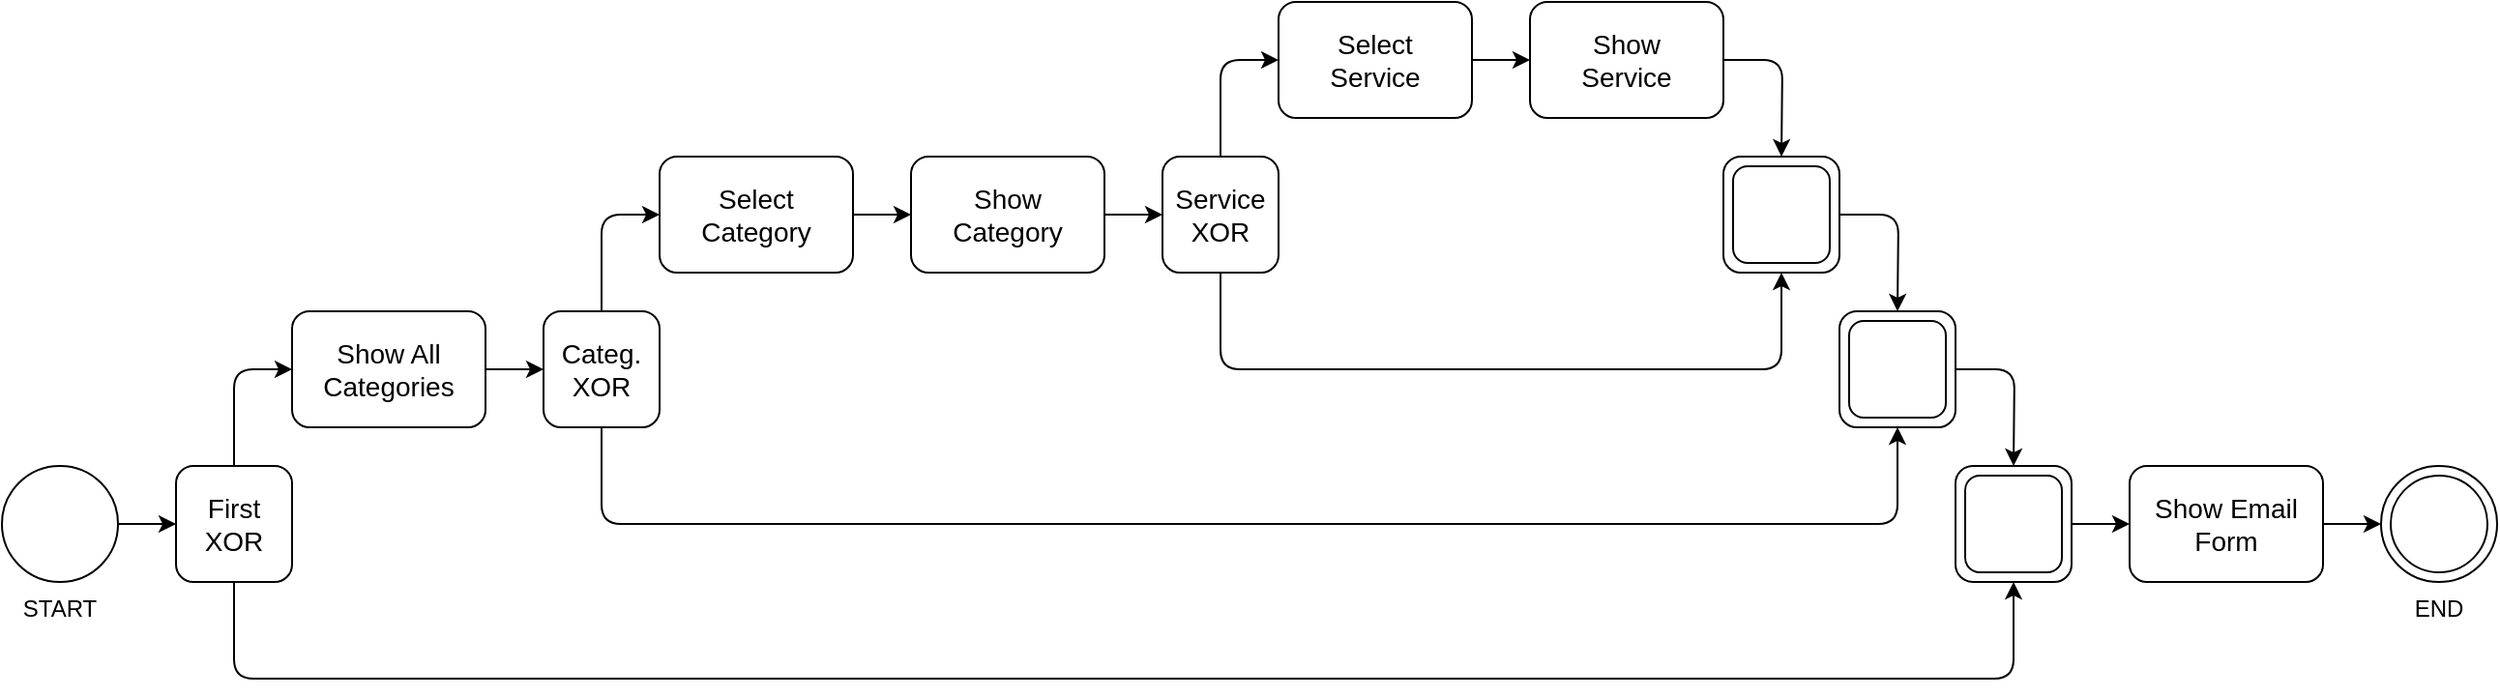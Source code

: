 <mxfile version="14.6.13" type="device" pages="2"><diagram id="e-BvrgU7zncoKkRu1AB2" name="Page-1"><mxGraphModel dx="1301" dy="133" grid="1" gridSize="10" guides="1" tooltips="1" connect="1" arrows="1" fold="1" page="1" pageScale="1" pageWidth="1169" pageHeight="827" math="0" shadow="0"><root><mxCell id="0"/><mxCell id="1" parent="0"/><mxCell id="pPDof0QaHVfp7VhjkbVf-1" style="edgeStyle=orthogonalEdgeStyle;rounded=1;orthogonalLoop=1;jettySize=auto;html=1;exitX=1;exitY=0.5;exitDx=0;exitDy=0;entryX=0;entryY=0.5;entryDx=0;entryDy=0;" edge="1" parent="1" source="pPDof0QaHVfp7VhjkbVf-2" target="pPDof0QaHVfp7VhjkbVf-5"><mxGeometry relative="1" as="geometry"/></mxCell><mxCell id="pPDof0QaHVfp7VhjkbVf-2" value="START" style="ellipse;whiteSpace=wrap;html=1;aspect=fixed;labelPosition=center;verticalLabelPosition=bottom;align=center;verticalAlign=top;" vertex="1" parent="1"><mxGeometry y="1090" width="60" height="60" as="geometry"/></mxCell><mxCell id="pPDof0QaHVfp7VhjkbVf-3" style="edgeStyle=orthogonalEdgeStyle;rounded=1;orthogonalLoop=1;jettySize=auto;html=1;exitX=0.5;exitY=0;exitDx=0;exitDy=0;entryX=0;entryY=0.5;entryDx=0;entryDy=0;" edge="1" parent="1" source="pPDof0QaHVfp7VhjkbVf-5" target="pPDof0QaHVfp7VhjkbVf-13"><mxGeometry relative="1" as="geometry"/></mxCell><mxCell id="pPDof0QaHVfp7VhjkbVf-4" style="edgeStyle=orthogonalEdgeStyle;rounded=1;orthogonalLoop=1;jettySize=auto;html=1;exitX=0.5;exitY=1;exitDx=0;exitDy=0;entryX=0.5;entryY=1;entryDx=0;entryDy=0;" edge="1" parent="1" source="pPDof0QaHVfp7VhjkbVf-5" target="pPDof0QaHVfp7VhjkbVf-7"><mxGeometry relative="1" as="geometry"><Array as="points"><mxPoint x="120" y="1200"/><mxPoint x="1040" y="1200"/></Array></mxGeometry></mxCell><mxCell id="pPDof0QaHVfp7VhjkbVf-5" value="First&lt;br&gt;XOR" style="rounded=1;whiteSpace=wrap;html=1;fontSize=14;" vertex="1" parent="1"><mxGeometry x="90" y="1090" width="60" height="60" as="geometry"/></mxCell><mxCell id="pPDof0QaHVfp7VhjkbVf-6" value="" style="group" vertex="1" connectable="0" parent="1"><mxGeometry x="1010" y="1090" width="60" height="60" as="geometry"/></mxCell><mxCell id="pPDof0QaHVfp7VhjkbVf-7" value="" style="rounded=1;whiteSpace=wrap;double=1;html=1;fontSize=14;" vertex="1" parent="pPDof0QaHVfp7VhjkbVf-6"><mxGeometry width="60" height="60" as="geometry"/></mxCell><mxCell id="pPDof0QaHVfp7VhjkbVf-8" value="" style="rounded=1;whiteSpace=wrap;double=1;html=1;fontSize=14;" vertex="1" parent="pPDof0QaHVfp7VhjkbVf-6"><mxGeometry x="5" y="5" width="50" height="50" as="geometry"/></mxCell><mxCell id="pPDof0QaHVfp7VhjkbVf-9" value="" style="group" vertex="1" connectable="0" parent="1"><mxGeometry x="1230" y="1090" width="60" height="60" as="geometry"/></mxCell><mxCell id="pPDof0QaHVfp7VhjkbVf-10" value="END" style="ellipse;whiteSpace=wrap;html=1;aspect=fixed;labelPosition=center;verticalLabelPosition=bottom;align=center;verticalAlign=top;" vertex="1" parent="pPDof0QaHVfp7VhjkbVf-9"><mxGeometry width="60" height="60" as="geometry"/></mxCell><mxCell id="pPDof0QaHVfp7VhjkbVf-11" value="" style="ellipse;whiteSpace=wrap;html=1;aspect=fixed;labelPosition=center;verticalLabelPosition=bottom;align=center;verticalAlign=top;" vertex="1" parent="pPDof0QaHVfp7VhjkbVf-9"><mxGeometry x="5" y="5" width="50" height="50" as="geometry"/></mxCell><mxCell id="pPDof0QaHVfp7VhjkbVf-12" style="edgeStyle=orthogonalEdgeStyle;rounded=1;orthogonalLoop=1;jettySize=auto;html=1;exitX=1;exitY=0.5;exitDx=0;exitDy=0;entryX=0;entryY=0.5;entryDx=0;entryDy=0;" edge="1" parent="1" source="pPDof0QaHVfp7VhjkbVf-13" target="pPDof0QaHVfp7VhjkbVf-16"><mxGeometry relative="1" as="geometry"/></mxCell><mxCell id="pPDof0QaHVfp7VhjkbVf-13" value="Show All&lt;br&gt;Categories" style="rounded=1;whiteSpace=wrap;html=1;fontSize=14;" vertex="1" parent="1"><mxGeometry x="150" y="1010" width="100" height="60" as="geometry"/></mxCell><mxCell id="pPDof0QaHVfp7VhjkbVf-14" style="edgeStyle=orthogonalEdgeStyle;rounded=1;orthogonalLoop=1;jettySize=auto;html=1;exitX=0.5;exitY=0;exitDx=0;exitDy=0;entryX=0;entryY=0.5;entryDx=0;entryDy=0;" edge="1" parent="1" source="pPDof0QaHVfp7VhjkbVf-16" target="pPDof0QaHVfp7VhjkbVf-18"><mxGeometry relative="1" as="geometry"/></mxCell><mxCell id="pPDof0QaHVfp7VhjkbVf-15" style="edgeStyle=orthogonalEdgeStyle;rounded=1;orthogonalLoop=1;jettySize=auto;html=1;exitX=0.5;exitY=1;exitDx=0;exitDy=0;entryX=0.5;entryY=1;entryDx=0;entryDy=0;" edge="1" parent="1" source="pPDof0QaHVfp7VhjkbVf-16" target="pPDof0QaHVfp7VhjkbVf-32"><mxGeometry relative="1" as="geometry"><Array as="points"><mxPoint x="310" y="1120"/><mxPoint x="980" y="1120"/></Array></mxGeometry></mxCell><mxCell id="pPDof0QaHVfp7VhjkbVf-16" value="Categ.&lt;br&gt;XOR" style="rounded=1;whiteSpace=wrap;html=1;fontSize=14;" vertex="1" parent="1"><mxGeometry x="280" y="1010" width="60" height="60" as="geometry"/></mxCell><mxCell id="pPDof0QaHVfp7VhjkbVf-17" style="edgeStyle=orthogonalEdgeStyle;rounded=1;orthogonalLoop=1;jettySize=auto;html=1;exitX=1;exitY=0.5;exitDx=0;exitDy=0;entryX=0;entryY=0.5;entryDx=0;entryDy=0;" edge="1" parent="1" source="pPDof0QaHVfp7VhjkbVf-18" target="pPDof0QaHVfp7VhjkbVf-20"><mxGeometry relative="1" as="geometry"/></mxCell><mxCell id="pPDof0QaHVfp7VhjkbVf-18" value="Select&lt;br&gt;Category" style="rounded=1;whiteSpace=wrap;html=1;fontSize=14;" vertex="1" parent="1"><mxGeometry x="340" y="930" width="100" height="60" as="geometry"/></mxCell><mxCell id="pPDof0QaHVfp7VhjkbVf-19" style="edgeStyle=orthogonalEdgeStyle;rounded=1;orthogonalLoop=1;jettySize=auto;html=1;exitX=1;exitY=0.5;exitDx=0;exitDy=0;entryX=0;entryY=0.5;entryDx=0;entryDy=0;" edge="1" parent="1" source="pPDof0QaHVfp7VhjkbVf-20" target="pPDof0QaHVfp7VhjkbVf-23"><mxGeometry relative="1" as="geometry"/></mxCell><mxCell id="pPDof0QaHVfp7VhjkbVf-20" value="Show&lt;br&gt;Category" style="rounded=1;whiteSpace=wrap;html=1;fontSize=14;" vertex="1" parent="1"><mxGeometry x="470" y="930" width="100" height="60" as="geometry"/></mxCell><mxCell id="pPDof0QaHVfp7VhjkbVf-21" style="edgeStyle=orthogonalEdgeStyle;rounded=1;orthogonalLoop=1;jettySize=auto;html=1;exitX=0.5;exitY=0;exitDx=0;exitDy=0;entryX=0;entryY=0.5;entryDx=0;entryDy=0;" edge="1" parent="1" source="pPDof0QaHVfp7VhjkbVf-23" target="pPDof0QaHVfp7VhjkbVf-25"><mxGeometry relative="1" as="geometry"/></mxCell><mxCell id="pPDof0QaHVfp7VhjkbVf-22" style="edgeStyle=orthogonalEdgeStyle;rounded=1;orthogonalLoop=1;jettySize=auto;html=1;exitX=0.5;exitY=1;exitDx=0;exitDy=0;entryX=0.5;entryY=1;entryDx=0;entryDy=0;" edge="1" parent="1" source="pPDof0QaHVfp7VhjkbVf-23" target="pPDof0QaHVfp7VhjkbVf-29"><mxGeometry relative="1" as="geometry"><Array as="points"><mxPoint x="630" y="1040"/><mxPoint x="920" y="1040"/></Array></mxGeometry></mxCell><mxCell id="pPDof0QaHVfp7VhjkbVf-23" value="Service&lt;br&gt;XOR" style="rounded=1;whiteSpace=wrap;html=1;fontSize=14;" vertex="1" parent="1"><mxGeometry x="600" y="930" width="60" height="60" as="geometry"/></mxCell><mxCell id="pPDof0QaHVfp7VhjkbVf-24" style="edgeStyle=orthogonalEdgeStyle;rounded=1;orthogonalLoop=1;jettySize=auto;html=1;exitX=1;exitY=0.5;exitDx=0;exitDy=0;entryX=0;entryY=0.5;entryDx=0;entryDy=0;" edge="1" parent="1" source="pPDof0QaHVfp7VhjkbVf-25" target="pPDof0QaHVfp7VhjkbVf-27"><mxGeometry relative="1" as="geometry"/></mxCell><mxCell id="pPDof0QaHVfp7VhjkbVf-25" value="Select&lt;br&gt;Service" style="rounded=1;whiteSpace=wrap;html=1;fontSize=14;" vertex="1" parent="1"><mxGeometry x="660" y="850" width="100" height="60" as="geometry"/></mxCell><mxCell id="pPDof0QaHVfp7VhjkbVf-26" style="edgeStyle=orthogonalEdgeStyle;rounded=1;orthogonalLoop=1;jettySize=auto;html=1;exitX=1;exitY=0.5;exitDx=0;exitDy=0;" edge="1" parent="1" source="pPDof0QaHVfp7VhjkbVf-27"><mxGeometry relative="1" as="geometry"><mxPoint x="920" y="930" as="targetPoint"/></mxGeometry></mxCell><mxCell id="pPDof0QaHVfp7VhjkbVf-27" value="Show&lt;br&gt;Service" style="rounded=1;whiteSpace=wrap;html=1;fontSize=14;" vertex="1" parent="1"><mxGeometry x="790" y="850" width="100" height="60" as="geometry"/></mxCell><mxCell id="pPDof0QaHVfp7VhjkbVf-28" value="" style="group" vertex="1" connectable="0" parent="1"><mxGeometry x="890" y="930" width="60" height="60" as="geometry"/></mxCell><mxCell id="pPDof0QaHVfp7VhjkbVf-29" value="" style="rounded=1;whiteSpace=wrap;double=1;html=1;fontSize=14;" vertex="1" parent="pPDof0QaHVfp7VhjkbVf-28"><mxGeometry width="60" height="60" as="geometry"/></mxCell><mxCell id="pPDof0QaHVfp7VhjkbVf-30" value="" style="rounded=1;whiteSpace=wrap;double=1;html=1;fontSize=14;" vertex="1" parent="pPDof0QaHVfp7VhjkbVf-28"><mxGeometry x="5" y="5" width="50" height="50" as="geometry"/></mxCell><mxCell id="pPDof0QaHVfp7VhjkbVf-31" value="" style="group" vertex="1" connectable="0" parent="1"><mxGeometry x="950" y="1010" width="60" height="60" as="geometry"/></mxCell><mxCell id="pPDof0QaHVfp7VhjkbVf-32" value="" style="rounded=1;whiteSpace=wrap;double=1;html=1;fontSize=14;" vertex="1" parent="pPDof0QaHVfp7VhjkbVf-31"><mxGeometry width="60" height="60" as="geometry"/></mxCell><mxCell id="pPDof0QaHVfp7VhjkbVf-33" value="" style="rounded=1;whiteSpace=wrap;double=1;html=1;fontSize=14;" vertex="1" parent="pPDof0QaHVfp7VhjkbVf-31"><mxGeometry x="5" y="5" width="50" height="50" as="geometry"/></mxCell><mxCell id="pPDof0QaHVfp7VhjkbVf-34" style="edgeStyle=orthogonalEdgeStyle;rounded=1;orthogonalLoop=1;jettySize=auto;html=1;exitX=1;exitY=0.5;exitDx=0;exitDy=0;" edge="1" parent="1" source="pPDof0QaHVfp7VhjkbVf-29"><mxGeometry relative="1" as="geometry"><mxPoint x="980" y="1010" as="targetPoint"/></mxGeometry></mxCell><mxCell id="pPDof0QaHVfp7VhjkbVf-35" style="edgeStyle=orthogonalEdgeStyle;rounded=1;orthogonalLoop=1;jettySize=auto;html=1;exitX=1;exitY=0.5;exitDx=0;exitDy=0;" edge="1" parent="1" source="pPDof0QaHVfp7VhjkbVf-32"><mxGeometry relative="1" as="geometry"><mxPoint x="1040" y="1090" as="targetPoint"/></mxGeometry></mxCell><mxCell id="pPDof0QaHVfp7VhjkbVf-36" style="edgeStyle=orthogonalEdgeStyle;rounded=1;orthogonalLoop=1;jettySize=auto;html=1;exitX=1;exitY=0.5;exitDx=0;exitDy=0;entryX=0;entryY=0.5;entryDx=0;entryDy=0;" edge="1" parent="1" source="pPDof0QaHVfp7VhjkbVf-37" target="pPDof0QaHVfp7VhjkbVf-10"><mxGeometry relative="1" as="geometry"/></mxCell><mxCell id="pPDof0QaHVfp7VhjkbVf-37" value="Show Email&lt;br&gt;Form" style="rounded=1;whiteSpace=wrap;html=1;fontSize=14;" vertex="1" parent="1"><mxGeometry x="1100" y="1090" width="100" height="60" as="geometry"/></mxCell><mxCell id="pPDof0QaHVfp7VhjkbVf-38" style="edgeStyle=orthogonalEdgeStyle;rounded=1;orthogonalLoop=1;jettySize=auto;html=1;exitX=1;exitY=0.5;exitDx=0;exitDy=0;entryX=0;entryY=0.5;entryDx=0;entryDy=0;" edge="1" parent="1" source="pPDof0QaHVfp7VhjkbVf-7" target="pPDof0QaHVfp7VhjkbVf-37"><mxGeometry relative="1" as="geometry"/></mxCell></root></mxGraphModel></diagram><diagram id="-eiCUwt8GpsTg_NN8KSb" name="Pagina-2"><mxGraphModel dx="763" dy="563" grid="1" gridSize="10" guides="1" tooltips="1" connect="1" arrows="1" fold="1" page="1" pageScale="1" pageWidth="1169" pageHeight="827" math="0" shadow="0"><root><mxCell id="A3Pys-CG2rjskDeVlnF3-0"/><mxCell id="A3Pys-CG2rjskDeVlnF3-1" parent="A3Pys-CG2rjskDeVlnF3-0"/><mxCell id="A3Pys-CG2rjskDeVlnF3-7" value="&quot;services&quot;" style="edgeStyle=orthogonalEdgeStyle;rounded=1;orthogonalLoop=1;jettySize=auto;html=1;labelPosition=center;verticalLabelPosition=top;align=center;verticalAlign=bottom;fontStyle=2" edge="1" parent="A3Pys-CG2rjskDeVlnF3-1" source="A3Pys-CG2rjskDeVlnF3-2" target="A3Pys-CG2rjskDeVlnF3-3"><mxGeometry relative="1" as="geometry"><Array as="points"><mxPoint x="250" y="150"/><mxPoint x="250" y="150"/></Array></mxGeometry></mxCell><mxCell id="A3Pys-CG2rjskDeVlnF3-11" value="&quot;continue&quot;" style="edgeStyle=orthogonalEdgeStyle;rounded=1;orthogonalLoop=1;jettySize=auto;html=1;labelPosition=center;verticalLabelPosition=top;align=center;verticalAlign=bottom;fontStyle=2" edge="1" parent="A3Pys-CG2rjskDeVlnF3-1" source="A3Pys-CG2rjskDeVlnF3-2" target="A3Pys-CG2rjskDeVlnF3-3"><mxGeometry x="-0.002" relative="1" as="geometry"><Array as="points"><mxPoint x="230" y="290"/><mxPoint x="230" y="290"/></Array><mxPoint as="offset"/></mxGeometry></mxCell><mxCell id="A3Pys-CG2rjskDeVlnF3-23" style="edgeStyle=none;rounded=0;orthogonalLoop=1;jettySize=auto;html=1;strokeColor=#000000;labelPosition=center;verticalLabelPosition=top;align=center;verticalAlign=bottom;" edge="1" parent="A3Pys-CG2rjskDeVlnF3-1"><mxGeometry relative="1" as="geometry"><mxPoint x="289.79" y="490" as="sourcePoint"/><mxPoint x="90.219" y="490" as="targetPoint"/><Array as="points"><mxPoint x="130.29" y="490"/></Array></mxGeometry></mxCell><mxCell id="A3Pys-CG2rjskDeVlnF3-24" value="&quot;contact&quot;" style="edgeLabel;html=1;align=center;verticalAlign=bottom;resizable=0;points=[];labelPosition=center;verticalLabelPosition=top;fontStyle=2" vertex="1" connectable="0" parent="A3Pys-CG2rjskDeVlnF3-23"><mxGeometry x="0.006" relative="1" as="geometry"><mxPoint as="offset"/></mxGeometry></mxCell><mxCell id="A3Pys-CG2rjskDeVlnF3-29" style="edgeStyle=none;rounded=0;orthogonalLoop=1;jettySize=auto;html=1;strokeColor=#000000;labelPosition=center;verticalLabelPosition=top;align=center;verticalAlign=bottom;" edge="1" parent="A3Pys-CG2rjskDeVlnF3-1"><mxGeometry relative="1" as="geometry"><mxPoint x="290.219" y="580" as="sourcePoint"/><mxPoint x="489.79" y="580" as="targetPoint"/><Array as="points"><mxPoint x="390.29" y="580"/><mxPoint x="450.29" y="580"/></Array></mxGeometry></mxCell><mxCell id="A3Pys-CG2rjskDeVlnF3-31" value="Fills and submits the form" style="edgeLabel;html=1;align=center;verticalAlign=bottom;resizable=0;points=[];labelPosition=center;verticalLabelPosition=top;" vertex="1" connectable="0" parent="A3Pys-CG2rjskDeVlnF3-29"><mxGeometry x="-0.011" relative="1" as="geometry"><mxPoint as="offset"/></mxGeometry></mxCell><mxCell id="A3Pys-CG2rjskDeVlnF3-33" style="edgeStyle=none;rounded=0;orthogonalLoop=1;jettySize=auto;html=1;strokeColor=#000000;" edge="1" parent="A3Pys-CG2rjskDeVlnF3-1"><mxGeometry relative="1" as="geometry"><mxPoint x="290.219" y="349.71" as="sourcePoint"/><mxPoint x="489.79" y="349.71" as="targetPoint"/><Array as="points"><mxPoint x="470.29" y="349.71"/></Array></mxGeometry></mxCell><mxCell id="A3Pys-CG2rjskDeVlnF3-34" value="Clicks on &quot;Security Assessment&quot;" style="edgeLabel;html=1;align=center;verticalAlign=bottom;resizable=0;points=[];labelPosition=center;verticalLabelPosition=top;" vertex="1" connectable="0" parent="A3Pys-CG2rjskDeVlnF3-33"><mxGeometry x="0.052" y="-1" relative="1" as="geometry"><mxPoint x="-5" y="-1" as="offset"/></mxGeometry></mxCell><mxCell id="A3Pys-CG2rjskDeVlnF3-2" value="" style="shape=umlLifeline;participant=umlActor;perimeter=lifelinePerimeter;whiteSpace=wrap;html=1;container=1;collapsible=0;recursiveResize=0;verticalAlign=top;spacingTop=36;outlineConnect=0;" vertex="1" parent="A3Pys-CG2rjskDeVlnF3-1"><mxGeometry x="280" y="40" width="20" height="580" as="geometry"/></mxCell><mxCell id="A3Pys-CG2rjskDeVlnF3-5" style="edgeStyle=orthogonalEdgeStyle;rounded=1;orthogonalLoop=1;jettySize=auto;html=1;" edge="1" parent="A3Pys-CG2rjskDeVlnF3-1" source="A3Pys-CG2rjskDeVlnF3-3" target="A3Pys-CG2rjskDeVlnF3-2"><mxGeometry relative="1" as="geometry"><Array as="points"><mxPoint x="220" y="120"/><mxPoint x="220" y="120"/></Array></mxGeometry></mxCell><mxCell id="A3Pys-CG2rjskDeVlnF3-6" value="&quot;Do you want to discover our &lt;br&gt;services or contact us?&quot;" style="edgeLabel;align=center;verticalAlign=bottom;resizable=0;points=[];labelPosition=center;verticalLabelPosition=top;html=1;fontStyle=2" vertex="1" connectable="0" parent="A3Pys-CG2rjskDeVlnF3-5"><mxGeometry x="-0.175" y="-2" relative="1" as="geometry"><mxPoint x="18" y="-2" as="offset"/></mxGeometry></mxCell><mxCell id="A3Pys-CG2rjskDeVlnF3-8" value="&quot;Here the service categories&quot;" style="edgeStyle=orthogonalEdgeStyle;rounded=1;orthogonalLoop=1;jettySize=auto;html=1;labelPosition=center;verticalLabelPosition=top;align=center;verticalAlign=bottom;fontStyle=2" edge="1" parent="A3Pys-CG2rjskDeVlnF3-1" source="A3Pys-CG2rjskDeVlnF3-3" target="A3Pys-CG2rjskDeVlnF3-2"><mxGeometry relative="1" as="geometry"><Array as="points"><mxPoint x="250" y="200"/><mxPoint x="250" y="200"/></Array></mxGeometry></mxCell><mxCell id="A3Pys-CG2rjskDeVlnF3-10" value="&quot;Do you want to continue&lt;br&gt;or contact us?&quot;" style="edgeStyle=orthogonalEdgeStyle;rounded=1;orthogonalLoop=1;jettySize=auto;html=1;labelPosition=center;verticalLabelPosition=top;align=center;verticalAlign=bottom;fontStyle=2" edge="1" parent="A3Pys-CG2rjskDeVlnF3-1" source="A3Pys-CG2rjskDeVlnF3-3" target="A3Pys-CG2rjskDeVlnF3-2"><mxGeometry x="0.002" relative="1" as="geometry"><Array as="points"><mxPoint x="230" y="260"/><mxPoint x="230" y="260"/></Array><mxPoint as="offset"/></mxGeometry></mxCell><mxCell id="A3Pys-CG2rjskDeVlnF3-12" style="edgeStyle=orthogonalEdgeStyle;rounded=1;orthogonalLoop=1;jettySize=auto;html=1;labelPosition=center;verticalLabelPosition=top;align=center;verticalAlign=bottom;" edge="1" parent="A3Pys-CG2rjskDeVlnF3-1"><mxGeometry relative="1" as="geometry"><mxPoint x="90.219" y="340" as="sourcePoint"/><mxPoint x="289.79" y="340" as="targetPoint"/><Array as="points"><mxPoint x="220.29" y="340"/><mxPoint x="220.29" y="340"/></Array></mxGeometry></mxCell><mxCell id="A3Pys-CG2rjskDeVlnF3-13" value="&quot;Select a category&quot;" style="edgeLabel;html=1;align=center;verticalAlign=bottom;resizable=0;points=[];labelPosition=center;verticalLabelPosition=top;fontStyle=2" vertex="1" connectable="0" parent="A3Pys-CG2rjskDeVlnF3-12"><mxGeometry x="0.176" relative="1" as="geometry"><mxPoint x="-17" as="offset"/></mxGeometry></mxCell><mxCell id="A3Pys-CG2rjskDeVlnF3-16" style="edgeStyle=none;rounded=0;orthogonalLoop=1;jettySize=auto;html=1;strokeColor=#000000;labelPosition=center;verticalLabelPosition=top;align=center;verticalAlign=bottom;" edge="1" parent="A3Pys-CG2rjskDeVlnF3-1"><mxGeometry relative="1" as="geometry"><mxPoint x="90.219" y="400" as="sourcePoint"/><mxPoint x="289.79" y="400" as="targetPoint"/><Array as="points"><mxPoint x="240.29" y="400"/></Array></mxGeometry></mxCell><mxCell id="A3Pys-CG2rjskDeVlnF3-18" value="&quot;Here the services of&lt;br&gt;this category&quot;" style="edgeLabel;html=1;align=center;verticalAlign=bottom;resizable=0;points=[];labelPosition=center;verticalLabelPosition=top;fontStyle=2" vertex="1" connectable="0" parent="A3Pys-CG2rjskDeVlnF3-16"><mxGeometry x="-0.001" relative="1" as="geometry"><mxPoint y="-1" as="offset"/></mxGeometry></mxCell><mxCell id="A3Pys-CG2rjskDeVlnF3-3" value="Chatbot" style="shape=umlLifeline;perimeter=lifelinePerimeter;whiteSpace=wrap;html=1;container=0;collapsible=0;recursiveResize=0;outlineConnect=0;" vertex="1" parent="A3Pys-CG2rjskDeVlnF3-1"><mxGeometry x="40" y="40" width="100" height="580" as="geometry"/></mxCell><mxCell id="A3Pys-CG2rjskDeVlnF3-9" value="Categories page" style="edgeStyle=orthogonalEdgeStyle;rounded=1;orthogonalLoop=1;jettySize=auto;html=1;labelPosition=center;verticalLabelPosition=top;align=center;verticalAlign=bottom;" edge="1" parent="A3Pys-CG2rjskDeVlnF3-1" source="A3Pys-CG2rjskDeVlnF3-4" target="A3Pys-CG2rjskDeVlnF3-2"><mxGeometry relative="1" as="geometry"><Array as="points"><mxPoint x="350" y="210"/><mxPoint x="350" y="210"/></Array></mxGeometry></mxCell><mxCell id="A3Pys-CG2rjskDeVlnF3-20" style="edgeStyle=none;rounded=0;orthogonalLoop=1;jettySize=auto;html=1;strokeColor=#000000;labelPosition=center;verticalLabelPosition=top;align=center;verticalAlign=bottom;" edge="1" parent="A3Pys-CG2rjskDeVlnF3-1"><mxGeometry relative="1" as="geometry"><mxPoint x="489.79" y="410" as="sourcePoint"/><mxPoint x="290.219" y="410" as="targetPoint"/><Array as="points"><mxPoint x="380.29" y="410"/><mxPoint x="340.29" y="410"/></Array></mxGeometry></mxCell><mxCell id="A3Pys-CG2rjskDeVlnF3-21" value="Security Assessment page" style="edgeLabel;html=1;align=center;verticalAlign=bottom;resizable=0;points=[];labelPosition=center;verticalLabelPosition=top;" vertex="1" connectable="0" parent="A3Pys-CG2rjskDeVlnF3-20"><mxGeometry x="-0.004" relative="1" as="geometry"><mxPoint as="offset"/></mxGeometry></mxCell><mxCell id="A3Pys-CG2rjskDeVlnF3-4" value="GUI" style="shape=umlLifeline;perimeter=lifelinePerimeter;whiteSpace=wrap;html=1;container=0;collapsible=0;recursiveResize=0;outlineConnect=0;" vertex="1" parent="A3Pys-CG2rjskDeVlnF3-1"><mxGeometry x="440" y="40" width="100" height="580" as="geometry"/></mxCell><mxCell id="A3Pys-CG2rjskDeVlnF3-22" value="&quot;Do you want to continue&lt;br&gt;or contact us?&quot;" style="edgeStyle=orthogonalEdgeStyle;rounded=1;orthogonalLoop=1;jettySize=auto;html=1;labelPosition=center;verticalLabelPosition=top;align=center;verticalAlign=bottom;fontStyle=2" edge="1" parent="A3Pys-CG2rjskDeVlnF3-1"><mxGeometry x="0.002" relative="1" as="geometry"><mxPoint x="90.294" y="460" as="sourcePoint"/><mxPoint x="289.77" y="460" as="targetPoint"/><Array as="points"><mxPoint x="260.27" y="460"/><mxPoint x="260.27" y="460"/></Array><mxPoint as="offset"/></mxGeometry></mxCell><mxCell id="A3Pys-CG2rjskDeVlnF3-25" value="&quot;Here the contact form&quot;" style="edgeStyle=orthogonalEdgeStyle;rounded=1;orthogonalLoop=1;jettySize=auto;html=1;labelPosition=center;verticalLabelPosition=top;align=center;verticalAlign=bottom;fontStyle=2" edge="1" parent="A3Pys-CG2rjskDeVlnF3-1"><mxGeometry x="0.002" relative="1" as="geometry"><mxPoint x="90.294" y="540" as="sourcePoint"/><mxPoint x="289.77" y="540" as="targetPoint"/><Array as="points"><mxPoint x="260.27" y="540"/><mxPoint x="260.27" y="540"/></Array><mxPoint as="offset"/></mxGeometry></mxCell><mxCell id="A3Pys-CG2rjskDeVlnF3-26" style="edgeStyle=none;rounded=0;orthogonalLoop=1;jettySize=auto;html=1;strokeColor=#000000;labelPosition=center;verticalLabelPosition=top;align=center;verticalAlign=bottom;" edge="1" parent="A3Pys-CG2rjskDeVlnF3-1"><mxGeometry relative="1" as="geometry"><mxPoint x="489.77" y="550" as="sourcePoint"/><mxPoint x="290.294" y="550" as="targetPoint"/><Array as="points"><mxPoint x="360.27" y="550"/></Array></mxGeometry></mxCell><mxCell id="A3Pys-CG2rjskDeVlnF3-27" value="Contact page, Form section" style="edgeLabel;html=1;align=center;verticalAlign=bottom;resizable=0;points=[];labelPosition=center;verticalLabelPosition=top;" vertex="1" connectable="0" parent="A3Pys-CG2rjskDeVlnF3-26"><mxGeometry x="-0.004" relative="1" as="geometry"><mxPoint as="offset"/></mxGeometry></mxCell><mxCell id="A3Pys-CG2rjskDeVlnF3-32" value="&quot;Thanks for contacting us&quot;" style="edgeStyle=orthogonalEdgeStyle;rounded=1;orthogonalLoop=1;jettySize=auto;html=1;labelPosition=center;verticalLabelPosition=top;align=center;verticalAlign=bottom;fontStyle=2" edge="1" parent="A3Pys-CG2rjskDeVlnF3-1"><mxGeometry x="0.002" relative="1" as="geometry"><mxPoint x="90.294" y="590" as="sourcePoint"/><mxPoint x="289.77" y="590" as="targetPoint"/><Array as="points"><mxPoint x="260.27" y="590"/><mxPoint x="260.27" y="590"/></Array><mxPoint as="offset"/></mxGeometry></mxCell></root></mxGraphModel></diagram></mxfile>